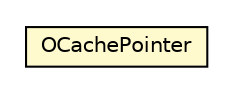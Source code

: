 #!/usr/local/bin/dot
#
# Class diagram 
# Generated by UMLGraph version R5_6-24-gf6e263 (http://www.umlgraph.org/)
#

digraph G {
	edge [fontname="Helvetica",fontsize=10,labelfontname="Helvetica",labelfontsize=10];
	node [fontname="Helvetica",fontsize=10,shape=plaintext];
	nodesep=0.25;
	ranksep=0.5;
	// com.orientechnologies.orient.core.storage.cache.OCachePointer
	c809999 [label=<<table title="com.orientechnologies.orient.core.storage.cache.OCachePointer" border="0" cellborder="1" cellspacing="0" cellpadding="2" port="p" bgcolor="lemonChiffon" href="./OCachePointer.html">
		<tr><td><table border="0" cellspacing="0" cellpadding="1">
<tr><td align="center" balign="center"> OCachePointer </td></tr>
		</table></td></tr>
		</table>>, URL="./OCachePointer.html", fontname="Helvetica", fontcolor="black", fontsize=10.0];
}

